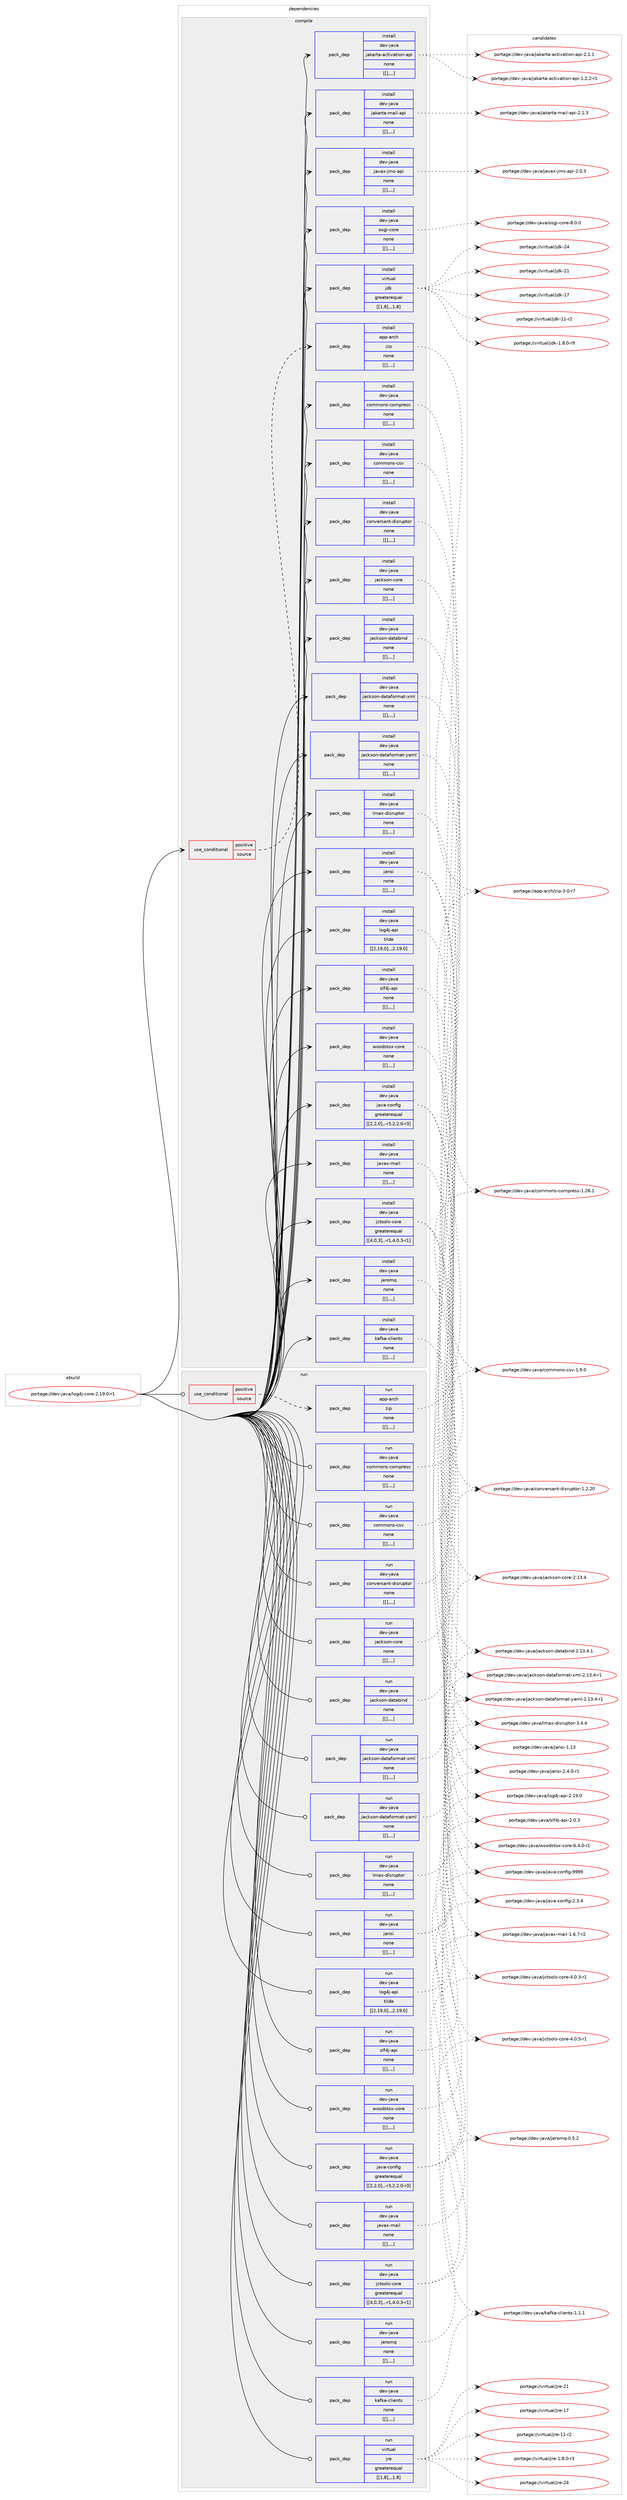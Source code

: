 digraph prolog {

# *************
# Graph options
# *************

newrank=true;
concentrate=true;
compound=true;
graph [rankdir=LR,fontname=Helvetica,fontsize=10,ranksep=1.5];#, ranksep=2.5, nodesep=0.2];
edge  [arrowhead=vee];
node  [fontname=Helvetica,fontsize=10];

# **********
# The ebuild
# **********

subgraph cluster_leftcol {
color=gray;
label=<<i>ebuild</i>>;
id [label="portage://dev-java/log4j-core-2.19.0-r1", color=red, width=4, href="../dev-java/log4j-core-2.19.0-r1.svg"];
}

# ****************
# The dependencies
# ****************

subgraph cluster_midcol {
color=gray;
label=<<i>dependencies</i>>;
subgraph cluster_compile {
fillcolor="#eeeeee";
style=filled;
label=<<i>compile</i>>;
subgraph cond22579 {
dependency96342 [label=<<TABLE BORDER="0" CELLBORDER="1" CELLSPACING="0" CELLPADDING="4"><TR><TD ROWSPAN="3" CELLPADDING="10">use_conditional</TD></TR><TR><TD>positive</TD></TR><TR><TD>source</TD></TR></TABLE>>, shape=none, color=red];
subgraph pack72711 {
dependency96343 [label=<<TABLE BORDER="0" CELLBORDER="1" CELLSPACING="0" CELLPADDING="4" WIDTH="220"><TR><TD ROWSPAN="6" CELLPADDING="30">pack_dep</TD></TR><TR><TD WIDTH="110">install</TD></TR><TR><TD>app-arch</TD></TR><TR><TD>zip</TD></TR><TR><TD>none</TD></TR><TR><TD>[[],,,,]</TD></TR></TABLE>>, shape=none, color=blue];
}
dependency96342:e -> dependency96343:w [weight=20,style="dashed",arrowhead="vee"];
}
id:e -> dependency96342:w [weight=20,style="solid",arrowhead="vee"];
subgraph pack72712 {
dependency96344 [label=<<TABLE BORDER="0" CELLBORDER="1" CELLSPACING="0" CELLPADDING="4" WIDTH="220"><TR><TD ROWSPAN="6" CELLPADDING="30">pack_dep</TD></TR><TR><TD WIDTH="110">install</TD></TR><TR><TD>dev-java</TD></TR><TR><TD>commons-compress</TD></TR><TR><TD>none</TD></TR><TR><TD>[[],,,,]</TD></TR></TABLE>>, shape=none, color=blue];
}
id:e -> dependency96344:w [weight=20,style="solid",arrowhead="vee"];
subgraph pack72713 {
dependency96345 [label=<<TABLE BORDER="0" CELLBORDER="1" CELLSPACING="0" CELLPADDING="4" WIDTH="220"><TR><TD ROWSPAN="6" CELLPADDING="30">pack_dep</TD></TR><TR><TD WIDTH="110">install</TD></TR><TR><TD>dev-java</TD></TR><TR><TD>commons-csv</TD></TR><TR><TD>none</TD></TR><TR><TD>[[],,,,]</TD></TR></TABLE>>, shape=none, color=blue];
}
id:e -> dependency96345:w [weight=20,style="solid",arrowhead="vee"];
subgraph pack72714 {
dependency96346 [label=<<TABLE BORDER="0" CELLBORDER="1" CELLSPACING="0" CELLPADDING="4" WIDTH="220"><TR><TD ROWSPAN="6" CELLPADDING="30">pack_dep</TD></TR><TR><TD WIDTH="110">install</TD></TR><TR><TD>dev-java</TD></TR><TR><TD>conversant-disruptor</TD></TR><TR><TD>none</TD></TR><TR><TD>[[],,,,]</TD></TR></TABLE>>, shape=none, color=blue];
}
id:e -> dependency96346:w [weight=20,style="solid",arrowhead="vee"];
subgraph pack72715 {
dependency96347 [label=<<TABLE BORDER="0" CELLBORDER="1" CELLSPACING="0" CELLPADDING="4" WIDTH="220"><TR><TD ROWSPAN="6" CELLPADDING="30">pack_dep</TD></TR><TR><TD WIDTH="110">install</TD></TR><TR><TD>dev-java</TD></TR><TR><TD>jackson-core</TD></TR><TR><TD>none</TD></TR><TR><TD>[[],,,,]</TD></TR></TABLE>>, shape=none, color=blue];
}
id:e -> dependency96347:w [weight=20,style="solid",arrowhead="vee"];
subgraph pack72716 {
dependency96348 [label=<<TABLE BORDER="0" CELLBORDER="1" CELLSPACING="0" CELLPADDING="4" WIDTH="220"><TR><TD ROWSPAN="6" CELLPADDING="30">pack_dep</TD></TR><TR><TD WIDTH="110">install</TD></TR><TR><TD>dev-java</TD></TR><TR><TD>jackson-databind</TD></TR><TR><TD>none</TD></TR><TR><TD>[[],,,,]</TD></TR></TABLE>>, shape=none, color=blue];
}
id:e -> dependency96348:w [weight=20,style="solid",arrowhead="vee"];
subgraph pack72717 {
dependency96349 [label=<<TABLE BORDER="0" CELLBORDER="1" CELLSPACING="0" CELLPADDING="4" WIDTH="220"><TR><TD ROWSPAN="6" CELLPADDING="30">pack_dep</TD></TR><TR><TD WIDTH="110">install</TD></TR><TR><TD>dev-java</TD></TR><TR><TD>jackson-dataformat-xml</TD></TR><TR><TD>none</TD></TR><TR><TD>[[],,,,]</TD></TR></TABLE>>, shape=none, color=blue];
}
id:e -> dependency96349:w [weight=20,style="solid",arrowhead="vee"];
subgraph pack72718 {
dependency96350 [label=<<TABLE BORDER="0" CELLBORDER="1" CELLSPACING="0" CELLPADDING="4" WIDTH="220"><TR><TD ROWSPAN="6" CELLPADDING="30">pack_dep</TD></TR><TR><TD WIDTH="110">install</TD></TR><TR><TD>dev-java</TD></TR><TR><TD>jackson-dataformat-yaml</TD></TR><TR><TD>none</TD></TR><TR><TD>[[],,,,]</TD></TR></TABLE>>, shape=none, color=blue];
}
id:e -> dependency96350:w [weight=20,style="solid",arrowhead="vee"];
subgraph pack72719 {
dependency96351 [label=<<TABLE BORDER="0" CELLBORDER="1" CELLSPACING="0" CELLPADDING="4" WIDTH="220"><TR><TD ROWSPAN="6" CELLPADDING="30">pack_dep</TD></TR><TR><TD WIDTH="110">install</TD></TR><TR><TD>dev-java</TD></TR><TR><TD>jakarta-activation-api</TD></TR><TR><TD>none</TD></TR><TR><TD>[[],,,,]</TD></TR></TABLE>>, shape=none, color=blue];
}
id:e -> dependency96351:w [weight=20,style="solid",arrowhead="vee"];
subgraph pack72720 {
dependency96352 [label=<<TABLE BORDER="0" CELLBORDER="1" CELLSPACING="0" CELLPADDING="4" WIDTH="220"><TR><TD ROWSPAN="6" CELLPADDING="30">pack_dep</TD></TR><TR><TD WIDTH="110">install</TD></TR><TR><TD>dev-java</TD></TR><TR><TD>jakarta-mail-api</TD></TR><TR><TD>none</TD></TR><TR><TD>[[],,,,]</TD></TR></TABLE>>, shape=none, color=blue];
}
id:e -> dependency96352:w [weight=20,style="solid",arrowhead="vee"];
subgraph pack72721 {
dependency96353 [label=<<TABLE BORDER="0" CELLBORDER="1" CELLSPACING="0" CELLPADDING="4" WIDTH="220"><TR><TD ROWSPAN="6" CELLPADDING="30">pack_dep</TD></TR><TR><TD WIDTH="110">install</TD></TR><TR><TD>dev-java</TD></TR><TR><TD>jansi</TD></TR><TR><TD>none</TD></TR><TR><TD>[[],,,,]</TD></TR></TABLE>>, shape=none, color=blue];
}
id:e -> dependency96353:w [weight=20,style="solid",arrowhead="vee"];
subgraph pack72722 {
dependency96354 [label=<<TABLE BORDER="0" CELLBORDER="1" CELLSPACING="0" CELLPADDING="4" WIDTH="220"><TR><TD ROWSPAN="6" CELLPADDING="30">pack_dep</TD></TR><TR><TD WIDTH="110">install</TD></TR><TR><TD>dev-java</TD></TR><TR><TD>java-config</TD></TR><TR><TD>greaterequal</TD></TR><TR><TD>[[2,2,0],,-r3,2.2.0-r3]</TD></TR></TABLE>>, shape=none, color=blue];
}
id:e -> dependency96354:w [weight=20,style="solid",arrowhead="vee"];
subgraph pack72723 {
dependency96355 [label=<<TABLE BORDER="0" CELLBORDER="1" CELLSPACING="0" CELLPADDING="4" WIDTH="220"><TR><TD ROWSPAN="6" CELLPADDING="30">pack_dep</TD></TR><TR><TD WIDTH="110">install</TD></TR><TR><TD>dev-java</TD></TR><TR><TD>javax-jms-api</TD></TR><TR><TD>none</TD></TR><TR><TD>[[],,,,]</TD></TR></TABLE>>, shape=none, color=blue];
}
id:e -> dependency96355:w [weight=20,style="solid",arrowhead="vee"];
subgraph pack72724 {
dependency96356 [label=<<TABLE BORDER="0" CELLBORDER="1" CELLSPACING="0" CELLPADDING="4" WIDTH="220"><TR><TD ROWSPAN="6" CELLPADDING="30">pack_dep</TD></TR><TR><TD WIDTH="110">install</TD></TR><TR><TD>dev-java</TD></TR><TR><TD>javax-mail</TD></TR><TR><TD>none</TD></TR><TR><TD>[[],,,,]</TD></TR></TABLE>>, shape=none, color=blue];
}
id:e -> dependency96356:w [weight=20,style="solid",arrowhead="vee"];
subgraph pack72725 {
dependency96357 [label=<<TABLE BORDER="0" CELLBORDER="1" CELLSPACING="0" CELLPADDING="4" WIDTH="220"><TR><TD ROWSPAN="6" CELLPADDING="30">pack_dep</TD></TR><TR><TD WIDTH="110">install</TD></TR><TR><TD>dev-java</TD></TR><TR><TD>jctools-core</TD></TR><TR><TD>greaterequal</TD></TR><TR><TD>[[4,0,3],,-r1,4.0.3-r1]</TD></TR></TABLE>>, shape=none, color=blue];
}
id:e -> dependency96357:w [weight=20,style="solid",arrowhead="vee"];
subgraph pack72726 {
dependency96358 [label=<<TABLE BORDER="0" CELLBORDER="1" CELLSPACING="0" CELLPADDING="4" WIDTH="220"><TR><TD ROWSPAN="6" CELLPADDING="30">pack_dep</TD></TR><TR><TD WIDTH="110">install</TD></TR><TR><TD>dev-java</TD></TR><TR><TD>jeromq</TD></TR><TR><TD>none</TD></TR><TR><TD>[[],,,,]</TD></TR></TABLE>>, shape=none, color=blue];
}
id:e -> dependency96358:w [weight=20,style="solid",arrowhead="vee"];
subgraph pack72727 {
dependency96359 [label=<<TABLE BORDER="0" CELLBORDER="1" CELLSPACING="0" CELLPADDING="4" WIDTH="220"><TR><TD ROWSPAN="6" CELLPADDING="30">pack_dep</TD></TR><TR><TD WIDTH="110">install</TD></TR><TR><TD>dev-java</TD></TR><TR><TD>kafka-clients</TD></TR><TR><TD>none</TD></TR><TR><TD>[[],,,,]</TD></TR></TABLE>>, shape=none, color=blue];
}
id:e -> dependency96359:w [weight=20,style="solid",arrowhead="vee"];
subgraph pack72728 {
dependency96360 [label=<<TABLE BORDER="0" CELLBORDER="1" CELLSPACING="0" CELLPADDING="4" WIDTH="220"><TR><TD ROWSPAN="6" CELLPADDING="30">pack_dep</TD></TR><TR><TD WIDTH="110">install</TD></TR><TR><TD>dev-java</TD></TR><TR><TD>lmax-disruptor</TD></TR><TR><TD>none</TD></TR><TR><TD>[[],,,,]</TD></TR></TABLE>>, shape=none, color=blue];
}
id:e -> dependency96360:w [weight=20,style="solid",arrowhead="vee"];
subgraph pack72729 {
dependency96361 [label=<<TABLE BORDER="0" CELLBORDER="1" CELLSPACING="0" CELLPADDING="4" WIDTH="220"><TR><TD ROWSPAN="6" CELLPADDING="30">pack_dep</TD></TR><TR><TD WIDTH="110">install</TD></TR><TR><TD>dev-java</TD></TR><TR><TD>log4j-api</TD></TR><TR><TD>tilde</TD></TR><TR><TD>[[2,19,0],,,2.19.0]</TD></TR></TABLE>>, shape=none, color=blue];
}
id:e -> dependency96361:w [weight=20,style="solid",arrowhead="vee"];
subgraph pack72730 {
dependency96362 [label=<<TABLE BORDER="0" CELLBORDER="1" CELLSPACING="0" CELLPADDING="4" WIDTH="220"><TR><TD ROWSPAN="6" CELLPADDING="30">pack_dep</TD></TR><TR><TD WIDTH="110">install</TD></TR><TR><TD>dev-java</TD></TR><TR><TD>osgi-core</TD></TR><TR><TD>none</TD></TR><TR><TD>[[],,,,]</TD></TR></TABLE>>, shape=none, color=blue];
}
id:e -> dependency96362:w [weight=20,style="solid",arrowhead="vee"];
subgraph pack72731 {
dependency96363 [label=<<TABLE BORDER="0" CELLBORDER="1" CELLSPACING="0" CELLPADDING="4" WIDTH="220"><TR><TD ROWSPAN="6" CELLPADDING="30">pack_dep</TD></TR><TR><TD WIDTH="110">install</TD></TR><TR><TD>dev-java</TD></TR><TR><TD>slf4j-api</TD></TR><TR><TD>none</TD></TR><TR><TD>[[],,,,]</TD></TR></TABLE>>, shape=none, color=blue];
}
id:e -> dependency96363:w [weight=20,style="solid",arrowhead="vee"];
subgraph pack72732 {
dependency96364 [label=<<TABLE BORDER="0" CELLBORDER="1" CELLSPACING="0" CELLPADDING="4" WIDTH="220"><TR><TD ROWSPAN="6" CELLPADDING="30">pack_dep</TD></TR><TR><TD WIDTH="110">install</TD></TR><TR><TD>dev-java</TD></TR><TR><TD>woodstox-core</TD></TR><TR><TD>none</TD></TR><TR><TD>[[],,,,]</TD></TR></TABLE>>, shape=none, color=blue];
}
id:e -> dependency96364:w [weight=20,style="solid",arrowhead="vee"];
subgraph pack72733 {
dependency96365 [label=<<TABLE BORDER="0" CELLBORDER="1" CELLSPACING="0" CELLPADDING="4" WIDTH="220"><TR><TD ROWSPAN="6" CELLPADDING="30">pack_dep</TD></TR><TR><TD WIDTH="110">install</TD></TR><TR><TD>virtual</TD></TR><TR><TD>jdk</TD></TR><TR><TD>greaterequal</TD></TR><TR><TD>[[1,8],,,1.8]</TD></TR></TABLE>>, shape=none, color=blue];
}
id:e -> dependency96365:w [weight=20,style="solid",arrowhead="vee"];
}
subgraph cluster_compileandrun {
fillcolor="#eeeeee";
style=filled;
label=<<i>compile and run</i>>;
}
subgraph cluster_run {
fillcolor="#eeeeee";
style=filled;
label=<<i>run</i>>;
subgraph cond22580 {
dependency96366 [label=<<TABLE BORDER="0" CELLBORDER="1" CELLSPACING="0" CELLPADDING="4"><TR><TD ROWSPAN="3" CELLPADDING="10">use_conditional</TD></TR><TR><TD>positive</TD></TR><TR><TD>source</TD></TR></TABLE>>, shape=none, color=red];
subgraph pack72734 {
dependency96367 [label=<<TABLE BORDER="0" CELLBORDER="1" CELLSPACING="0" CELLPADDING="4" WIDTH="220"><TR><TD ROWSPAN="6" CELLPADDING="30">pack_dep</TD></TR><TR><TD WIDTH="110">run</TD></TR><TR><TD>app-arch</TD></TR><TR><TD>zip</TD></TR><TR><TD>none</TD></TR><TR><TD>[[],,,,]</TD></TR></TABLE>>, shape=none, color=blue];
}
dependency96366:e -> dependency96367:w [weight=20,style="dashed",arrowhead="vee"];
}
id:e -> dependency96366:w [weight=20,style="solid",arrowhead="odot"];
subgraph pack72735 {
dependency96368 [label=<<TABLE BORDER="0" CELLBORDER="1" CELLSPACING="0" CELLPADDING="4" WIDTH="220"><TR><TD ROWSPAN="6" CELLPADDING="30">pack_dep</TD></TR><TR><TD WIDTH="110">run</TD></TR><TR><TD>dev-java</TD></TR><TR><TD>commons-compress</TD></TR><TR><TD>none</TD></TR><TR><TD>[[],,,,]</TD></TR></TABLE>>, shape=none, color=blue];
}
id:e -> dependency96368:w [weight=20,style="solid",arrowhead="odot"];
subgraph pack72736 {
dependency96369 [label=<<TABLE BORDER="0" CELLBORDER="1" CELLSPACING="0" CELLPADDING="4" WIDTH="220"><TR><TD ROWSPAN="6" CELLPADDING="30">pack_dep</TD></TR><TR><TD WIDTH="110">run</TD></TR><TR><TD>dev-java</TD></TR><TR><TD>commons-csv</TD></TR><TR><TD>none</TD></TR><TR><TD>[[],,,,]</TD></TR></TABLE>>, shape=none, color=blue];
}
id:e -> dependency96369:w [weight=20,style="solid",arrowhead="odot"];
subgraph pack72737 {
dependency96370 [label=<<TABLE BORDER="0" CELLBORDER="1" CELLSPACING="0" CELLPADDING="4" WIDTH="220"><TR><TD ROWSPAN="6" CELLPADDING="30">pack_dep</TD></TR><TR><TD WIDTH="110">run</TD></TR><TR><TD>dev-java</TD></TR><TR><TD>conversant-disruptor</TD></TR><TR><TD>none</TD></TR><TR><TD>[[],,,,]</TD></TR></TABLE>>, shape=none, color=blue];
}
id:e -> dependency96370:w [weight=20,style="solid",arrowhead="odot"];
subgraph pack72738 {
dependency96371 [label=<<TABLE BORDER="0" CELLBORDER="1" CELLSPACING="0" CELLPADDING="4" WIDTH="220"><TR><TD ROWSPAN="6" CELLPADDING="30">pack_dep</TD></TR><TR><TD WIDTH="110">run</TD></TR><TR><TD>dev-java</TD></TR><TR><TD>jackson-core</TD></TR><TR><TD>none</TD></TR><TR><TD>[[],,,,]</TD></TR></TABLE>>, shape=none, color=blue];
}
id:e -> dependency96371:w [weight=20,style="solid",arrowhead="odot"];
subgraph pack72739 {
dependency96372 [label=<<TABLE BORDER="0" CELLBORDER="1" CELLSPACING="0" CELLPADDING="4" WIDTH="220"><TR><TD ROWSPAN="6" CELLPADDING="30">pack_dep</TD></TR><TR><TD WIDTH="110">run</TD></TR><TR><TD>dev-java</TD></TR><TR><TD>jackson-databind</TD></TR><TR><TD>none</TD></TR><TR><TD>[[],,,,]</TD></TR></TABLE>>, shape=none, color=blue];
}
id:e -> dependency96372:w [weight=20,style="solid",arrowhead="odot"];
subgraph pack72740 {
dependency96373 [label=<<TABLE BORDER="0" CELLBORDER="1" CELLSPACING="0" CELLPADDING="4" WIDTH="220"><TR><TD ROWSPAN="6" CELLPADDING="30">pack_dep</TD></TR><TR><TD WIDTH="110">run</TD></TR><TR><TD>dev-java</TD></TR><TR><TD>jackson-dataformat-xml</TD></TR><TR><TD>none</TD></TR><TR><TD>[[],,,,]</TD></TR></TABLE>>, shape=none, color=blue];
}
id:e -> dependency96373:w [weight=20,style="solid",arrowhead="odot"];
subgraph pack72741 {
dependency96374 [label=<<TABLE BORDER="0" CELLBORDER="1" CELLSPACING="0" CELLPADDING="4" WIDTH="220"><TR><TD ROWSPAN="6" CELLPADDING="30">pack_dep</TD></TR><TR><TD WIDTH="110">run</TD></TR><TR><TD>dev-java</TD></TR><TR><TD>jackson-dataformat-yaml</TD></TR><TR><TD>none</TD></TR><TR><TD>[[],,,,]</TD></TR></TABLE>>, shape=none, color=blue];
}
id:e -> dependency96374:w [weight=20,style="solid",arrowhead="odot"];
subgraph pack72742 {
dependency96375 [label=<<TABLE BORDER="0" CELLBORDER="1" CELLSPACING="0" CELLPADDING="4" WIDTH="220"><TR><TD ROWSPAN="6" CELLPADDING="30">pack_dep</TD></TR><TR><TD WIDTH="110">run</TD></TR><TR><TD>dev-java</TD></TR><TR><TD>jansi</TD></TR><TR><TD>none</TD></TR><TR><TD>[[],,,,]</TD></TR></TABLE>>, shape=none, color=blue];
}
id:e -> dependency96375:w [weight=20,style="solid",arrowhead="odot"];
subgraph pack72743 {
dependency96376 [label=<<TABLE BORDER="0" CELLBORDER="1" CELLSPACING="0" CELLPADDING="4" WIDTH="220"><TR><TD ROWSPAN="6" CELLPADDING="30">pack_dep</TD></TR><TR><TD WIDTH="110">run</TD></TR><TR><TD>dev-java</TD></TR><TR><TD>java-config</TD></TR><TR><TD>greaterequal</TD></TR><TR><TD>[[2,2,0],,-r3,2.2.0-r3]</TD></TR></TABLE>>, shape=none, color=blue];
}
id:e -> dependency96376:w [weight=20,style="solid",arrowhead="odot"];
subgraph pack72744 {
dependency96377 [label=<<TABLE BORDER="0" CELLBORDER="1" CELLSPACING="0" CELLPADDING="4" WIDTH="220"><TR><TD ROWSPAN="6" CELLPADDING="30">pack_dep</TD></TR><TR><TD WIDTH="110">run</TD></TR><TR><TD>dev-java</TD></TR><TR><TD>javax-mail</TD></TR><TR><TD>none</TD></TR><TR><TD>[[],,,,]</TD></TR></TABLE>>, shape=none, color=blue];
}
id:e -> dependency96377:w [weight=20,style="solid",arrowhead="odot"];
subgraph pack72745 {
dependency96378 [label=<<TABLE BORDER="0" CELLBORDER="1" CELLSPACING="0" CELLPADDING="4" WIDTH="220"><TR><TD ROWSPAN="6" CELLPADDING="30">pack_dep</TD></TR><TR><TD WIDTH="110">run</TD></TR><TR><TD>dev-java</TD></TR><TR><TD>jctools-core</TD></TR><TR><TD>greaterequal</TD></TR><TR><TD>[[4,0,3],,-r1,4.0.3-r1]</TD></TR></TABLE>>, shape=none, color=blue];
}
id:e -> dependency96378:w [weight=20,style="solid",arrowhead="odot"];
subgraph pack72746 {
dependency96379 [label=<<TABLE BORDER="0" CELLBORDER="1" CELLSPACING="0" CELLPADDING="4" WIDTH="220"><TR><TD ROWSPAN="6" CELLPADDING="30">pack_dep</TD></TR><TR><TD WIDTH="110">run</TD></TR><TR><TD>dev-java</TD></TR><TR><TD>jeromq</TD></TR><TR><TD>none</TD></TR><TR><TD>[[],,,,]</TD></TR></TABLE>>, shape=none, color=blue];
}
id:e -> dependency96379:w [weight=20,style="solid",arrowhead="odot"];
subgraph pack72747 {
dependency96380 [label=<<TABLE BORDER="0" CELLBORDER="1" CELLSPACING="0" CELLPADDING="4" WIDTH="220"><TR><TD ROWSPAN="6" CELLPADDING="30">pack_dep</TD></TR><TR><TD WIDTH="110">run</TD></TR><TR><TD>dev-java</TD></TR><TR><TD>kafka-clients</TD></TR><TR><TD>none</TD></TR><TR><TD>[[],,,,]</TD></TR></TABLE>>, shape=none, color=blue];
}
id:e -> dependency96380:w [weight=20,style="solid",arrowhead="odot"];
subgraph pack72748 {
dependency96381 [label=<<TABLE BORDER="0" CELLBORDER="1" CELLSPACING="0" CELLPADDING="4" WIDTH="220"><TR><TD ROWSPAN="6" CELLPADDING="30">pack_dep</TD></TR><TR><TD WIDTH="110">run</TD></TR><TR><TD>dev-java</TD></TR><TR><TD>lmax-disruptor</TD></TR><TR><TD>none</TD></TR><TR><TD>[[],,,,]</TD></TR></TABLE>>, shape=none, color=blue];
}
id:e -> dependency96381:w [weight=20,style="solid",arrowhead="odot"];
subgraph pack72749 {
dependency96382 [label=<<TABLE BORDER="0" CELLBORDER="1" CELLSPACING="0" CELLPADDING="4" WIDTH="220"><TR><TD ROWSPAN="6" CELLPADDING="30">pack_dep</TD></TR><TR><TD WIDTH="110">run</TD></TR><TR><TD>dev-java</TD></TR><TR><TD>log4j-api</TD></TR><TR><TD>tilde</TD></TR><TR><TD>[[2,19,0],,,2.19.0]</TD></TR></TABLE>>, shape=none, color=blue];
}
id:e -> dependency96382:w [weight=20,style="solid",arrowhead="odot"];
subgraph pack72750 {
dependency96383 [label=<<TABLE BORDER="0" CELLBORDER="1" CELLSPACING="0" CELLPADDING="4" WIDTH="220"><TR><TD ROWSPAN="6" CELLPADDING="30">pack_dep</TD></TR><TR><TD WIDTH="110">run</TD></TR><TR><TD>dev-java</TD></TR><TR><TD>slf4j-api</TD></TR><TR><TD>none</TD></TR><TR><TD>[[],,,,]</TD></TR></TABLE>>, shape=none, color=blue];
}
id:e -> dependency96383:w [weight=20,style="solid",arrowhead="odot"];
subgraph pack72751 {
dependency96384 [label=<<TABLE BORDER="0" CELLBORDER="1" CELLSPACING="0" CELLPADDING="4" WIDTH="220"><TR><TD ROWSPAN="6" CELLPADDING="30">pack_dep</TD></TR><TR><TD WIDTH="110">run</TD></TR><TR><TD>dev-java</TD></TR><TR><TD>woodstox-core</TD></TR><TR><TD>none</TD></TR><TR><TD>[[],,,,]</TD></TR></TABLE>>, shape=none, color=blue];
}
id:e -> dependency96384:w [weight=20,style="solid",arrowhead="odot"];
subgraph pack72752 {
dependency96385 [label=<<TABLE BORDER="0" CELLBORDER="1" CELLSPACING="0" CELLPADDING="4" WIDTH="220"><TR><TD ROWSPAN="6" CELLPADDING="30">pack_dep</TD></TR><TR><TD WIDTH="110">run</TD></TR><TR><TD>virtual</TD></TR><TR><TD>jre</TD></TR><TR><TD>greaterequal</TD></TR><TR><TD>[[1,8],,,1.8]</TD></TR></TABLE>>, shape=none, color=blue];
}
id:e -> dependency96385:w [weight=20,style="solid",arrowhead="odot"];
}
}

# **************
# The candidates
# **************

subgraph cluster_choices {
rank=same;
color=gray;
label=<<i>candidates</i>>;

subgraph choice72711 {
color=black;
nodesep=1;
choice9711211245971149910447122105112455146484511455 [label="portage://app-arch/zip-3.0-r7", color=red, width=4,href="../app-arch/zip-3.0-r7.svg"];
dependency96343:e -> choice9711211245971149910447122105112455146484511455:w [style=dotted,weight="100"];
}
subgraph choice72712 {
color=black;
nodesep=1;
choice1001011184510697118974799111109109111110115459911110911211410111511545494650544649 [label="portage://dev-java/commons-compress-1.26.1", color=red, width=4,href="../dev-java/commons-compress-1.26.1.svg"];
dependency96344:e -> choice1001011184510697118974799111109109111110115459911110911211410111511545494650544649:w [style=dotted,weight="100"];
}
subgraph choice72713 {
color=black;
nodesep=1;
choice10010111845106971189747991111091091111101154599115118454946574648 [label="portage://dev-java/commons-csv-1.9.0", color=red, width=4,href="../dev-java/commons-csv-1.9.0.svg"];
dependency96345:e -> choice10010111845106971189747991111091091111101154599115118454946574648:w [style=dotted,weight="100"];
}
subgraph choice72714 {
color=black;
nodesep=1;
choice1001011184510697118974799111110118101114115971101164510010511511411711211611111445494650465048 [label="portage://dev-java/conversant-disruptor-1.2.20", color=red, width=4,href="../dev-java/conversant-disruptor-1.2.20.svg"];
dependency96346:e -> choice1001011184510697118974799111110118101114115971101164510010511511411711211611111445494650465048:w [style=dotted,weight="100"];
}
subgraph choice72715 {
color=black;
nodesep=1;
choice100101118451069711897471069799107115111110459911111410145504649514652 [label="portage://dev-java/jackson-core-2.13.4", color=red, width=4,href="../dev-java/jackson-core-2.13.4.svg"];
dependency96347:e -> choice100101118451069711897471069799107115111110459911111410145504649514652:w [style=dotted,weight="100"];
}
subgraph choice72716 {
color=black;
nodesep=1;
choice10010111845106971189747106979910711511111045100971169798105110100455046495146524649 [label="portage://dev-java/jackson-databind-2.13.4.1", color=red, width=4,href="../dev-java/jackson-databind-2.13.4.1.svg"];
dependency96348:e -> choice10010111845106971189747106979910711511111045100971169798105110100455046495146524649:w [style=dotted,weight="100"];
}
subgraph choice72717 {
color=black;
nodesep=1;
choice1001011184510697118974710697991071151111104510097116971021111141099711645120109108455046495146524511449 [label="portage://dev-java/jackson-dataformat-xml-2.13.4-r1", color=red, width=4,href="../dev-java/jackson-dataformat-xml-2.13.4-r1.svg"];
dependency96349:e -> choice1001011184510697118974710697991071151111104510097116971021111141099711645120109108455046495146524511449:w [style=dotted,weight="100"];
}
subgraph choice72718 {
color=black;
nodesep=1;
choice100101118451069711897471069799107115111110451009711697102111114109971164512197109108455046495146524511449 [label="portage://dev-java/jackson-dataformat-yaml-2.13.4-r1", color=red, width=4,href="../dev-java/jackson-dataformat-yaml-2.13.4-r1.svg"];
dependency96350:e -> choice100101118451069711897471069799107115111110451009711697102111114109971164512197109108455046495146524511449:w [style=dotted,weight="100"];
}
subgraph choice72719 {
color=black;
nodesep=1;
choice10010111845106971189747106971079711411697459799116105118971161051111104597112105455046494649 [label="portage://dev-java/jakarta-activation-api-2.1.1", color=red, width=4,href="../dev-java/jakarta-activation-api-2.1.1.svg"];
choice100101118451069711897471069710797114116974597991161051189711610511111045971121054549465046504511449 [label="portage://dev-java/jakarta-activation-api-1.2.2-r1", color=red, width=4,href="../dev-java/jakarta-activation-api-1.2.2-r1.svg"];
dependency96351:e -> choice10010111845106971189747106971079711411697459799116105118971161051111104597112105455046494649:w [style=dotted,weight="100"];
dependency96351:e -> choice100101118451069711897471069710797114116974597991161051189711610511111045971121054549465046504511449:w [style=dotted,weight="100"];
}
subgraph choice72720 {
color=black;
nodesep=1;
choice1001011184510697118974710697107971141169745109971051084597112105455046494651 [label="portage://dev-java/jakarta-mail-api-2.1.3", color=red, width=4,href="../dev-java/jakarta-mail-api-2.1.3.svg"];
dependency96352:e -> choice1001011184510697118974710697107971141169745109971051084597112105455046494651:w [style=dotted,weight="100"];
}
subgraph choice72721 {
color=black;
nodesep=1;
choice10010111845106971189747106971101151054550465246484511449 [label="portage://dev-java/jansi-2.4.0-r1", color=red, width=4,href="../dev-java/jansi-2.4.0-r1.svg"];
choice10010111845106971189747106971101151054549464951 [label="portage://dev-java/jansi-1.13", color=red, width=4,href="../dev-java/jansi-1.13.svg"];
dependency96353:e -> choice10010111845106971189747106971101151054550465246484511449:w [style=dotted,weight="100"];
dependency96353:e -> choice10010111845106971189747106971101151054549464951:w [style=dotted,weight="100"];
}
subgraph choice72722 {
color=black;
nodesep=1;
choice10010111845106971189747106971189745991111101021051034557575757 [label="portage://dev-java/java-config-9999", color=red, width=4,href="../dev-java/java-config-9999.svg"];
choice1001011184510697118974710697118974599111110102105103455046514652 [label="portage://dev-java/java-config-2.3.4", color=red, width=4,href="../dev-java/java-config-2.3.4.svg"];
dependency96354:e -> choice10010111845106971189747106971189745991111101021051034557575757:w [style=dotted,weight="100"];
dependency96354:e -> choice1001011184510697118974710697118974599111110102105103455046514652:w [style=dotted,weight="100"];
}
subgraph choice72723 {
color=black;
nodesep=1;
choice100101118451069711897471069711897120451061091154597112105455046484651 [label="portage://dev-java/javax-jms-api-2.0.3", color=red, width=4,href="../dev-java/javax-jms-api-2.0.3.svg"];
dependency96355:e -> choice100101118451069711897471069711897120451061091154597112105455046484651:w [style=dotted,weight="100"];
}
subgraph choice72724 {
color=black;
nodesep=1;
choice10010111845106971189747106971189712045109971051084549465446554511450 [label="portage://dev-java/javax-mail-1.6.7-r2", color=red, width=4,href="../dev-java/javax-mail-1.6.7-r2.svg"];
dependency96356:e -> choice10010111845106971189747106971189712045109971051084549465446554511450:w [style=dotted,weight="100"];
}
subgraph choice72725 {
color=black;
nodesep=1;
choice100101118451069711897471069911611111110811545991111141014552464846534511449 [label="portage://dev-java/jctools-core-4.0.5-r1", color=red, width=4,href="../dev-java/jctools-core-4.0.5-r1.svg"];
choice100101118451069711897471069911611111110811545991111141014552464846514511449 [label="portage://dev-java/jctools-core-4.0.3-r1", color=red, width=4,href="../dev-java/jctools-core-4.0.3-r1.svg"];
dependency96357:e -> choice100101118451069711897471069911611111110811545991111141014552464846534511449:w [style=dotted,weight="100"];
dependency96357:e -> choice100101118451069711897471069911611111110811545991111141014552464846514511449:w [style=dotted,weight="100"];
}
subgraph choice72726 {
color=black;
nodesep=1;
choice10010111845106971189747106101114111109113454846534650 [label="portage://dev-java/jeromq-0.5.2", color=red, width=4,href="../dev-java/jeromq-0.5.2.svg"];
dependency96358:e -> choice10010111845106971189747106101114111109113454846534650:w [style=dotted,weight="100"];
}
subgraph choice72727 {
color=black;
nodesep=1;
choice1001011184510697118974710797102107974599108105101110116115454946494649 [label="portage://dev-java/kafka-clients-1.1.1", color=red, width=4,href="../dev-java/kafka-clients-1.1.1.svg"];
dependency96359:e -> choice1001011184510697118974710797102107974599108105101110116115454946494649:w [style=dotted,weight="100"];
}
subgraph choice72728 {
color=black;
nodesep=1;
choice100101118451069711897471081099712045100105115114117112116111114455146524652 [label="portage://dev-java/lmax-disruptor-3.4.4", color=red, width=4,href="../dev-java/lmax-disruptor-3.4.4.svg"];
dependency96360:e -> choice100101118451069711897471081099712045100105115114117112116111114455146524652:w [style=dotted,weight="100"];
}
subgraph choice72729 {
color=black;
nodesep=1;
choice1001011184510697118974710811110352106459711210545504649574648 [label="portage://dev-java/log4j-api-2.19.0", color=red, width=4,href="../dev-java/log4j-api-2.19.0.svg"];
dependency96361:e -> choice1001011184510697118974710811110352106459711210545504649574648:w [style=dotted,weight="100"];
}
subgraph choice72730 {
color=black;
nodesep=1;
choice100101118451069711897471111151031054599111114101455646484648 [label="portage://dev-java/osgi-core-8.0.0", color=red, width=4,href="../dev-java/osgi-core-8.0.0.svg"];
dependency96362:e -> choice100101118451069711897471111151031054599111114101455646484648:w [style=dotted,weight="100"];
}
subgraph choice72731 {
color=black;
nodesep=1;
choice10010111845106971189747115108102521064597112105455046484651 [label="portage://dev-java/slf4j-api-2.0.3", color=red, width=4,href="../dev-java/slf4j-api-2.0.3.svg"];
dependency96363:e -> choice10010111845106971189747115108102521064597112105455046484651:w [style=dotted,weight="100"];
}
subgraph choice72732 {
color=black;
nodesep=1;
choice1001011184510697118974711911111110011511611112045991111141014554465246484511449 [label="portage://dev-java/woodstox-core-6.4.0-r1", color=red, width=4,href="../dev-java/woodstox-core-6.4.0-r1.svg"];
dependency96364:e -> choice1001011184510697118974711911111110011511611112045991111141014554465246484511449:w [style=dotted,weight="100"];
}
subgraph choice72733 {
color=black;
nodesep=1;
choice1181051141161179710847106100107455052 [label="portage://virtual/jdk-24", color=red, width=4,href="../virtual/jdk-24.svg"];
choice1181051141161179710847106100107455049 [label="portage://virtual/jdk-21", color=red, width=4,href="../virtual/jdk-21.svg"];
choice1181051141161179710847106100107454955 [label="portage://virtual/jdk-17", color=red, width=4,href="../virtual/jdk-17.svg"];
choice11810511411611797108471061001074549494511450 [label="portage://virtual/jdk-11-r2", color=red, width=4,href="../virtual/jdk-11-r2.svg"];
choice11810511411611797108471061001074549465646484511457 [label="portage://virtual/jdk-1.8.0-r9", color=red, width=4,href="../virtual/jdk-1.8.0-r9.svg"];
dependency96365:e -> choice1181051141161179710847106100107455052:w [style=dotted,weight="100"];
dependency96365:e -> choice1181051141161179710847106100107455049:w [style=dotted,weight="100"];
dependency96365:e -> choice1181051141161179710847106100107454955:w [style=dotted,weight="100"];
dependency96365:e -> choice11810511411611797108471061001074549494511450:w [style=dotted,weight="100"];
dependency96365:e -> choice11810511411611797108471061001074549465646484511457:w [style=dotted,weight="100"];
}
subgraph choice72734 {
color=black;
nodesep=1;
choice9711211245971149910447122105112455146484511455 [label="portage://app-arch/zip-3.0-r7", color=red, width=4,href="../app-arch/zip-3.0-r7.svg"];
dependency96367:e -> choice9711211245971149910447122105112455146484511455:w [style=dotted,weight="100"];
}
subgraph choice72735 {
color=black;
nodesep=1;
choice1001011184510697118974799111109109111110115459911110911211410111511545494650544649 [label="portage://dev-java/commons-compress-1.26.1", color=red, width=4,href="../dev-java/commons-compress-1.26.1.svg"];
dependency96368:e -> choice1001011184510697118974799111109109111110115459911110911211410111511545494650544649:w [style=dotted,weight="100"];
}
subgraph choice72736 {
color=black;
nodesep=1;
choice10010111845106971189747991111091091111101154599115118454946574648 [label="portage://dev-java/commons-csv-1.9.0", color=red, width=4,href="../dev-java/commons-csv-1.9.0.svg"];
dependency96369:e -> choice10010111845106971189747991111091091111101154599115118454946574648:w [style=dotted,weight="100"];
}
subgraph choice72737 {
color=black;
nodesep=1;
choice1001011184510697118974799111110118101114115971101164510010511511411711211611111445494650465048 [label="portage://dev-java/conversant-disruptor-1.2.20", color=red, width=4,href="../dev-java/conversant-disruptor-1.2.20.svg"];
dependency96370:e -> choice1001011184510697118974799111110118101114115971101164510010511511411711211611111445494650465048:w [style=dotted,weight="100"];
}
subgraph choice72738 {
color=black;
nodesep=1;
choice100101118451069711897471069799107115111110459911111410145504649514652 [label="portage://dev-java/jackson-core-2.13.4", color=red, width=4,href="../dev-java/jackson-core-2.13.4.svg"];
dependency96371:e -> choice100101118451069711897471069799107115111110459911111410145504649514652:w [style=dotted,weight="100"];
}
subgraph choice72739 {
color=black;
nodesep=1;
choice10010111845106971189747106979910711511111045100971169798105110100455046495146524649 [label="portage://dev-java/jackson-databind-2.13.4.1", color=red, width=4,href="../dev-java/jackson-databind-2.13.4.1.svg"];
dependency96372:e -> choice10010111845106971189747106979910711511111045100971169798105110100455046495146524649:w [style=dotted,weight="100"];
}
subgraph choice72740 {
color=black;
nodesep=1;
choice1001011184510697118974710697991071151111104510097116971021111141099711645120109108455046495146524511449 [label="portage://dev-java/jackson-dataformat-xml-2.13.4-r1", color=red, width=4,href="../dev-java/jackson-dataformat-xml-2.13.4-r1.svg"];
dependency96373:e -> choice1001011184510697118974710697991071151111104510097116971021111141099711645120109108455046495146524511449:w [style=dotted,weight="100"];
}
subgraph choice72741 {
color=black;
nodesep=1;
choice100101118451069711897471069799107115111110451009711697102111114109971164512197109108455046495146524511449 [label="portage://dev-java/jackson-dataformat-yaml-2.13.4-r1", color=red, width=4,href="../dev-java/jackson-dataformat-yaml-2.13.4-r1.svg"];
dependency96374:e -> choice100101118451069711897471069799107115111110451009711697102111114109971164512197109108455046495146524511449:w [style=dotted,weight="100"];
}
subgraph choice72742 {
color=black;
nodesep=1;
choice10010111845106971189747106971101151054550465246484511449 [label="portage://dev-java/jansi-2.4.0-r1", color=red, width=4,href="../dev-java/jansi-2.4.0-r1.svg"];
choice10010111845106971189747106971101151054549464951 [label="portage://dev-java/jansi-1.13", color=red, width=4,href="../dev-java/jansi-1.13.svg"];
dependency96375:e -> choice10010111845106971189747106971101151054550465246484511449:w [style=dotted,weight="100"];
dependency96375:e -> choice10010111845106971189747106971101151054549464951:w [style=dotted,weight="100"];
}
subgraph choice72743 {
color=black;
nodesep=1;
choice10010111845106971189747106971189745991111101021051034557575757 [label="portage://dev-java/java-config-9999", color=red, width=4,href="../dev-java/java-config-9999.svg"];
choice1001011184510697118974710697118974599111110102105103455046514652 [label="portage://dev-java/java-config-2.3.4", color=red, width=4,href="../dev-java/java-config-2.3.4.svg"];
dependency96376:e -> choice10010111845106971189747106971189745991111101021051034557575757:w [style=dotted,weight="100"];
dependency96376:e -> choice1001011184510697118974710697118974599111110102105103455046514652:w [style=dotted,weight="100"];
}
subgraph choice72744 {
color=black;
nodesep=1;
choice10010111845106971189747106971189712045109971051084549465446554511450 [label="portage://dev-java/javax-mail-1.6.7-r2", color=red, width=4,href="../dev-java/javax-mail-1.6.7-r2.svg"];
dependency96377:e -> choice10010111845106971189747106971189712045109971051084549465446554511450:w [style=dotted,weight="100"];
}
subgraph choice72745 {
color=black;
nodesep=1;
choice100101118451069711897471069911611111110811545991111141014552464846534511449 [label="portage://dev-java/jctools-core-4.0.5-r1", color=red, width=4,href="../dev-java/jctools-core-4.0.5-r1.svg"];
choice100101118451069711897471069911611111110811545991111141014552464846514511449 [label="portage://dev-java/jctools-core-4.0.3-r1", color=red, width=4,href="../dev-java/jctools-core-4.0.3-r1.svg"];
dependency96378:e -> choice100101118451069711897471069911611111110811545991111141014552464846534511449:w [style=dotted,weight="100"];
dependency96378:e -> choice100101118451069711897471069911611111110811545991111141014552464846514511449:w [style=dotted,weight="100"];
}
subgraph choice72746 {
color=black;
nodesep=1;
choice10010111845106971189747106101114111109113454846534650 [label="portage://dev-java/jeromq-0.5.2", color=red, width=4,href="../dev-java/jeromq-0.5.2.svg"];
dependency96379:e -> choice10010111845106971189747106101114111109113454846534650:w [style=dotted,weight="100"];
}
subgraph choice72747 {
color=black;
nodesep=1;
choice1001011184510697118974710797102107974599108105101110116115454946494649 [label="portage://dev-java/kafka-clients-1.1.1", color=red, width=4,href="../dev-java/kafka-clients-1.1.1.svg"];
dependency96380:e -> choice1001011184510697118974710797102107974599108105101110116115454946494649:w [style=dotted,weight="100"];
}
subgraph choice72748 {
color=black;
nodesep=1;
choice100101118451069711897471081099712045100105115114117112116111114455146524652 [label="portage://dev-java/lmax-disruptor-3.4.4", color=red, width=4,href="../dev-java/lmax-disruptor-3.4.4.svg"];
dependency96381:e -> choice100101118451069711897471081099712045100105115114117112116111114455146524652:w [style=dotted,weight="100"];
}
subgraph choice72749 {
color=black;
nodesep=1;
choice1001011184510697118974710811110352106459711210545504649574648 [label="portage://dev-java/log4j-api-2.19.0", color=red, width=4,href="../dev-java/log4j-api-2.19.0.svg"];
dependency96382:e -> choice1001011184510697118974710811110352106459711210545504649574648:w [style=dotted,weight="100"];
}
subgraph choice72750 {
color=black;
nodesep=1;
choice10010111845106971189747115108102521064597112105455046484651 [label="portage://dev-java/slf4j-api-2.0.3", color=red, width=4,href="../dev-java/slf4j-api-2.0.3.svg"];
dependency96383:e -> choice10010111845106971189747115108102521064597112105455046484651:w [style=dotted,weight="100"];
}
subgraph choice72751 {
color=black;
nodesep=1;
choice1001011184510697118974711911111110011511611112045991111141014554465246484511449 [label="portage://dev-java/woodstox-core-6.4.0-r1", color=red, width=4,href="../dev-java/woodstox-core-6.4.0-r1.svg"];
dependency96384:e -> choice1001011184510697118974711911111110011511611112045991111141014554465246484511449:w [style=dotted,weight="100"];
}
subgraph choice72752 {
color=black;
nodesep=1;
choice1181051141161179710847106114101455052 [label="portage://virtual/jre-24", color=red, width=4,href="../virtual/jre-24.svg"];
choice1181051141161179710847106114101455049 [label="portage://virtual/jre-21", color=red, width=4,href="../virtual/jre-21.svg"];
choice1181051141161179710847106114101454955 [label="portage://virtual/jre-17", color=red, width=4,href="../virtual/jre-17.svg"];
choice11810511411611797108471061141014549494511450 [label="portage://virtual/jre-11-r2", color=red, width=4,href="../virtual/jre-11-r2.svg"];
choice11810511411611797108471061141014549465646484511451 [label="portage://virtual/jre-1.8.0-r3", color=red, width=4,href="../virtual/jre-1.8.0-r3.svg"];
dependency96385:e -> choice1181051141161179710847106114101455052:w [style=dotted,weight="100"];
dependency96385:e -> choice1181051141161179710847106114101455049:w [style=dotted,weight="100"];
dependency96385:e -> choice1181051141161179710847106114101454955:w [style=dotted,weight="100"];
dependency96385:e -> choice11810511411611797108471061141014549494511450:w [style=dotted,weight="100"];
dependency96385:e -> choice11810511411611797108471061141014549465646484511451:w [style=dotted,weight="100"];
}
}

}
